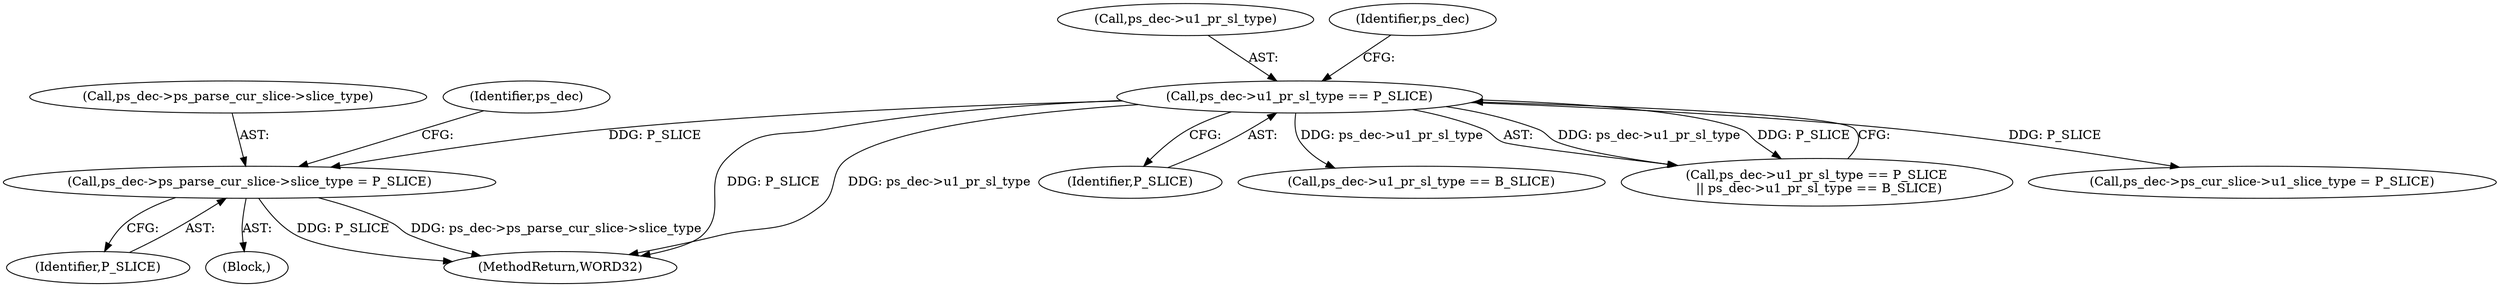 digraph "0_Android_0b23c81c3dd9ec38f7e6806a3955fed1925541a0_1@pointer" {
"1000963" [label="(Call,ps_dec->ps_parse_cur_slice->slice_type = P_SLICE)"];
"1000644" [label="(Call,ps_dec->u1_pr_sl_type == P_SLICE)"];
"1000963" [label="(Call,ps_dec->ps_parse_cur_slice->slice_type = P_SLICE)"];
"1000648" [label="(Identifier,P_SLICE)"];
"1000649" [label="(Call,ps_dec->u1_pr_sl_type == B_SLICE)"];
"1000969" [label="(Identifier,P_SLICE)"];
"1000964" [label="(Call,ps_dec->ps_parse_cur_slice->slice_type)"];
"1000138" [label="(Block,)"];
"1000972" [label="(Identifier,ps_dec)"];
"1000644" [label="(Call,ps_dec->u1_pr_sl_type == P_SLICE)"];
"1000643" [label="(Call,ps_dec->u1_pr_sl_type == P_SLICE\n || ps_dec->u1_pr_sl_type == B_SLICE)"];
"1000645" [label="(Call,ps_dec->u1_pr_sl_type)"];
"1000651" [label="(Identifier,ps_dec)"];
"1001422" [label="(MethodReturn,WORD32)"];
"1000956" [label="(Call,ps_dec->ps_cur_slice->u1_slice_type = P_SLICE)"];
"1000963" -> "1000138"  [label="AST: "];
"1000963" -> "1000969"  [label="CFG: "];
"1000964" -> "1000963"  [label="AST: "];
"1000969" -> "1000963"  [label="AST: "];
"1000972" -> "1000963"  [label="CFG: "];
"1000963" -> "1001422"  [label="DDG: P_SLICE"];
"1000963" -> "1001422"  [label="DDG: ps_dec->ps_parse_cur_slice->slice_type"];
"1000644" -> "1000963"  [label="DDG: P_SLICE"];
"1000644" -> "1000643"  [label="AST: "];
"1000644" -> "1000648"  [label="CFG: "];
"1000645" -> "1000644"  [label="AST: "];
"1000648" -> "1000644"  [label="AST: "];
"1000651" -> "1000644"  [label="CFG: "];
"1000643" -> "1000644"  [label="CFG: "];
"1000644" -> "1001422"  [label="DDG: P_SLICE"];
"1000644" -> "1001422"  [label="DDG: ps_dec->u1_pr_sl_type"];
"1000644" -> "1000643"  [label="DDG: ps_dec->u1_pr_sl_type"];
"1000644" -> "1000643"  [label="DDG: P_SLICE"];
"1000644" -> "1000649"  [label="DDG: ps_dec->u1_pr_sl_type"];
"1000644" -> "1000956"  [label="DDG: P_SLICE"];
}
